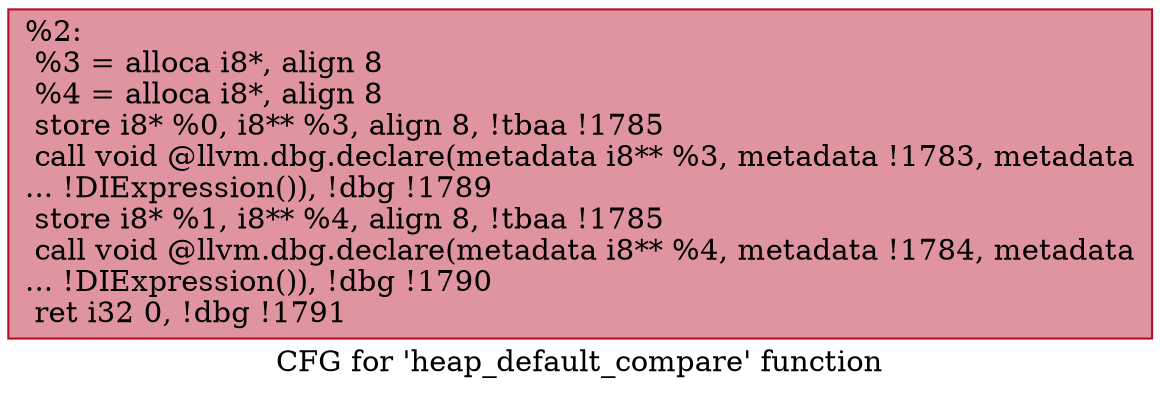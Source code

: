 digraph "CFG for 'heap_default_compare' function" {
	label="CFG for 'heap_default_compare' function";

	Node0x25c4120 [shape=record,color="#b70d28ff", style=filled, fillcolor="#b70d2870",label="{%2:\l  %3 = alloca i8*, align 8\l  %4 = alloca i8*, align 8\l  store i8* %0, i8** %3, align 8, !tbaa !1785\l  call void @llvm.dbg.declare(metadata i8** %3, metadata !1783, metadata\l... !DIExpression()), !dbg !1789\l  store i8* %1, i8** %4, align 8, !tbaa !1785\l  call void @llvm.dbg.declare(metadata i8** %4, metadata !1784, metadata\l... !DIExpression()), !dbg !1790\l  ret i32 0, !dbg !1791\l}"];
}
